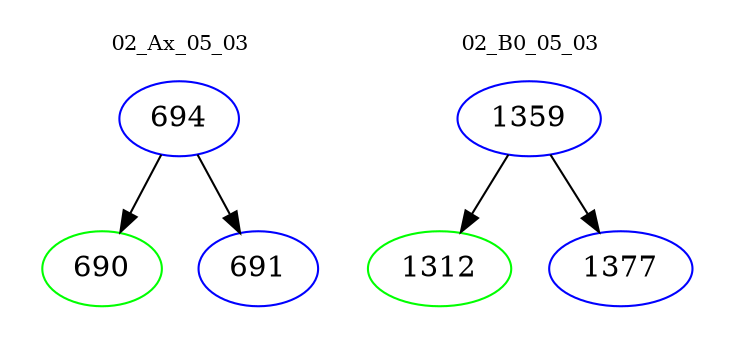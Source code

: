 digraph{
subgraph cluster_0 {
color = white
label = "02_Ax_05_03";
fontsize=10;
T0_694 [label="694", color="blue"]
T0_694 -> T0_690 [color="black"]
T0_690 [label="690", color="green"]
T0_694 -> T0_691 [color="black"]
T0_691 [label="691", color="blue"]
}
subgraph cluster_1 {
color = white
label = "02_B0_05_03";
fontsize=10;
T1_1359 [label="1359", color="blue"]
T1_1359 -> T1_1312 [color="black"]
T1_1312 [label="1312", color="green"]
T1_1359 -> T1_1377 [color="black"]
T1_1377 [label="1377", color="blue"]
}
}
